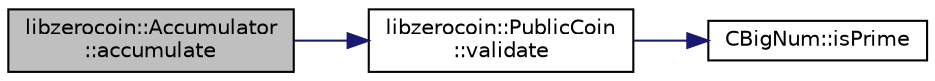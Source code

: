 digraph "libzerocoin::Accumulator::accumulate"
{
 // LATEX_PDF_SIZE
  edge [fontname="Helvetica",fontsize="10",labelfontname="Helvetica",labelfontsize="10"];
  node [fontname="Helvetica",fontsize="10",shape=record];
  rankdir="LR";
  Node4 [label="libzerocoin::Accumulator\l::accumulate",height=0.2,width=0.4,color="black", fillcolor="grey75", style="filled", fontcolor="black",tooltip=" "];
  Node4 -> Node5 [color="midnightblue",fontsize="10",style="solid",fontname="Helvetica"];
  Node5 [label="libzerocoin::PublicCoin\l::validate",height=0.2,width=0.4,color="black", fillcolor="white", style="filled",URL="$classlibzerocoin_1_1_public_coin.html#a99e0a8bd9dcbb1ff210ea88595787d40",tooltip=" "];
  Node5 -> Node6 [color="midnightblue",fontsize="10",style="solid",fontname="Helvetica"];
  Node6 [label="CBigNum::isPrime",height=0.2,width=0.4,color="black", fillcolor="white", style="filled",URL="$class_c_big_num.html#a6d51387c37d74d3c9dfe4fc7aa8affce",tooltip=" "];
}
